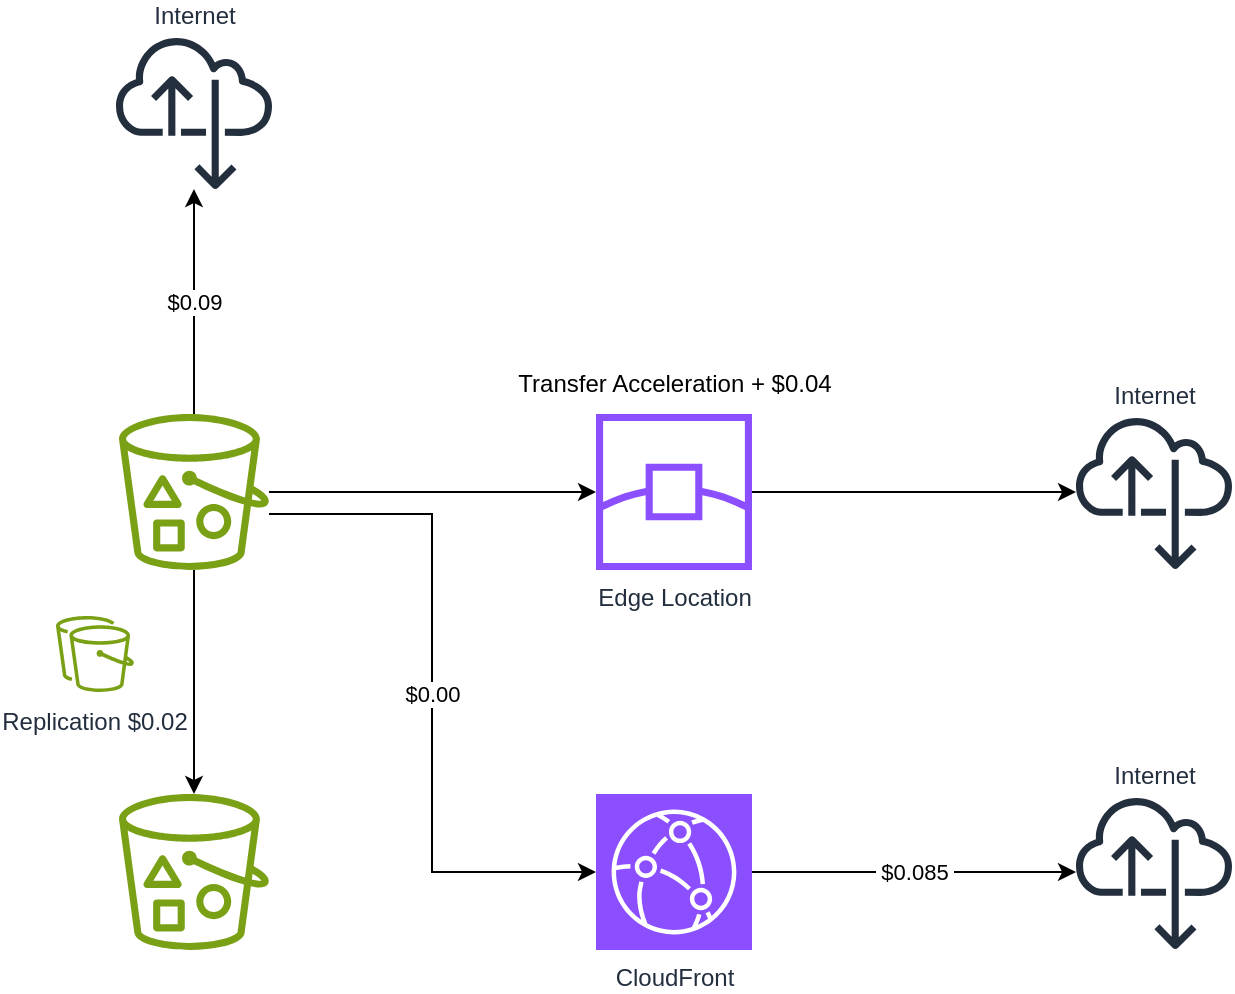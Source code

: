 <mxfile version="26.0.4">
  <diagram name="Page-1" id="vC1aKDpkfvR0Y0MHf-IM">
    <mxGraphModel dx="1207" dy="1198" grid="1" gridSize="10" guides="1" tooltips="1" connect="1" arrows="1" fold="1" page="1" pageScale="1" pageWidth="850" pageHeight="1100" math="0" shadow="0">
      <root>
        <mxCell id="0" />
        <mxCell id="1" parent="0" />
        <mxCell id="OmRJ6CWjSWNvEbHrnKfJ-1" value="" style="sketch=0;outlineConnect=0;fontColor=#232F3E;gradientColor=none;fillColor=#7AA116;strokeColor=none;dashed=0;verticalLabelPosition=bottom;verticalAlign=top;align=center;html=1;fontSize=12;fontStyle=0;aspect=fixed;pointerEvents=1;shape=mxgraph.aws4.bucket_with_objects;" vertex="1" parent="1">
          <mxGeometry x="251.5" y="560" width="75" height="78" as="geometry" />
        </mxCell>
        <mxCell id="OmRJ6CWjSWNvEbHrnKfJ-6" value="$0.09" style="edgeStyle=orthogonalEdgeStyle;rounded=0;orthogonalLoop=1;jettySize=auto;html=1;" edge="1" parent="1" source="OmRJ6CWjSWNvEbHrnKfJ-2" target="OmRJ6CWjSWNvEbHrnKfJ-3">
          <mxGeometry relative="1" as="geometry" />
        </mxCell>
        <mxCell id="OmRJ6CWjSWNvEbHrnKfJ-11" style="edgeStyle=orthogonalEdgeStyle;rounded=0;orthogonalLoop=1;jettySize=auto;html=1;" edge="1" parent="1" source="OmRJ6CWjSWNvEbHrnKfJ-2" target="OmRJ6CWjSWNvEbHrnKfJ-5">
          <mxGeometry relative="1" as="geometry" />
        </mxCell>
        <mxCell id="OmRJ6CWjSWNvEbHrnKfJ-12" style="edgeStyle=orthogonalEdgeStyle;rounded=0;orthogonalLoop=1;jettySize=auto;html=1;" edge="1" parent="1" source="OmRJ6CWjSWNvEbHrnKfJ-2" target="OmRJ6CWjSWNvEbHrnKfJ-1">
          <mxGeometry relative="1" as="geometry" />
        </mxCell>
        <mxCell id="OmRJ6CWjSWNvEbHrnKfJ-2" value="" style="sketch=0;outlineConnect=0;fontColor=#232F3E;gradientColor=none;fillColor=#7AA116;strokeColor=none;dashed=0;verticalLabelPosition=bottom;verticalAlign=top;align=center;html=1;fontSize=12;fontStyle=0;aspect=fixed;pointerEvents=1;shape=mxgraph.aws4.bucket_with_objects;" vertex="1" parent="1">
          <mxGeometry x="251.5" y="370" width="75" height="78" as="geometry" />
        </mxCell>
        <mxCell id="OmRJ6CWjSWNvEbHrnKfJ-3" value="Internet" style="sketch=0;outlineConnect=0;fontColor=#232F3E;gradientColor=none;fillColor=#232F3D;strokeColor=none;dashed=0;verticalLabelPosition=top;verticalAlign=bottom;align=center;html=1;fontSize=12;fontStyle=0;aspect=fixed;pointerEvents=1;shape=mxgraph.aws4.internet_alt22;labelPosition=center;" vertex="1" parent="1">
          <mxGeometry x="250" y="180" width="78" height="78" as="geometry" />
        </mxCell>
        <mxCell id="OmRJ6CWjSWNvEbHrnKfJ-9" value="&amp;nbsp;$0.085&amp;nbsp;" style="edgeStyle=orthogonalEdgeStyle;rounded=0;orthogonalLoop=1;jettySize=auto;html=1;" edge="1" parent="1" source="OmRJ6CWjSWNvEbHrnKfJ-4" target="OmRJ6CWjSWNvEbHrnKfJ-8">
          <mxGeometry relative="1" as="geometry" />
        </mxCell>
        <mxCell id="OmRJ6CWjSWNvEbHrnKfJ-4" value="CloudFront" style="sketch=0;points=[[0,0,0],[0.25,0,0],[0.5,0,0],[0.75,0,0],[1,0,0],[0,1,0],[0.25,1,0],[0.5,1,0],[0.75,1,0],[1,1,0],[0,0.25,0],[0,0.5,0],[0,0.75,0],[1,0.25,0],[1,0.5,0],[1,0.75,0]];outlineConnect=0;fontColor=#232F3E;fillColor=#8C4FFF;strokeColor=#ffffff;dashed=0;verticalLabelPosition=bottom;verticalAlign=top;align=center;html=1;fontSize=12;fontStyle=0;aspect=fixed;shape=mxgraph.aws4.resourceIcon;resIcon=mxgraph.aws4.cloudfront;" vertex="1" parent="1">
          <mxGeometry x="490" y="560" width="78" height="78" as="geometry" />
        </mxCell>
        <mxCell id="OmRJ6CWjSWNvEbHrnKfJ-10" style="edgeStyle=orthogonalEdgeStyle;rounded=0;orthogonalLoop=1;jettySize=auto;html=1;" edge="1" parent="1" source="OmRJ6CWjSWNvEbHrnKfJ-5" target="OmRJ6CWjSWNvEbHrnKfJ-7">
          <mxGeometry relative="1" as="geometry" />
        </mxCell>
        <mxCell id="OmRJ6CWjSWNvEbHrnKfJ-5" value="Edge Location" style="sketch=0;outlineConnect=0;fontColor=#232F3E;gradientColor=none;fillColor=#8C4FFF;strokeColor=none;dashed=0;verticalLabelPosition=bottom;verticalAlign=top;align=center;html=1;fontSize=12;fontStyle=0;aspect=fixed;pointerEvents=1;shape=mxgraph.aws4.edge_location;" vertex="1" parent="1">
          <mxGeometry x="490" y="370" width="78" height="78" as="geometry" />
        </mxCell>
        <mxCell id="OmRJ6CWjSWNvEbHrnKfJ-7" value="Internet" style="sketch=0;outlineConnect=0;fontColor=#232F3E;gradientColor=none;fillColor=#232F3D;strokeColor=none;dashed=0;verticalLabelPosition=top;verticalAlign=bottom;align=center;html=1;fontSize=12;fontStyle=0;aspect=fixed;pointerEvents=1;shape=mxgraph.aws4.internet_alt22;labelPosition=center;" vertex="1" parent="1">
          <mxGeometry x="730" y="370" width="78" height="78" as="geometry" />
        </mxCell>
        <mxCell id="OmRJ6CWjSWNvEbHrnKfJ-8" value="Internet" style="sketch=0;outlineConnect=0;fontColor=#232F3E;gradientColor=none;fillColor=#232F3D;strokeColor=none;dashed=0;verticalLabelPosition=top;verticalAlign=bottom;align=center;html=1;fontSize=12;fontStyle=0;aspect=fixed;pointerEvents=1;shape=mxgraph.aws4.internet_alt22;labelPosition=center;" vertex="1" parent="1">
          <mxGeometry x="730" y="560" width="78" height="78" as="geometry" />
        </mxCell>
        <mxCell id="OmRJ6CWjSWNvEbHrnKfJ-13" value="$0.00" style="edgeStyle=orthogonalEdgeStyle;rounded=0;orthogonalLoop=1;jettySize=auto;html=1;entryX=0;entryY=0.5;entryDx=0;entryDy=0;entryPerimeter=0;" edge="1" parent="1" source="OmRJ6CWjSWNvEbHrnKfJ-2" target="OmRJ6CWjSWNvEbHrnKfJ-4">
          <mxGeometry relative="1" as="geometry">
            <Array as="points">
              <mxPoint x="408" y="420" />
              <mxPoint x="408" y="599" />
            </Array>
          </mxGeometry>
        </mxCell>
        <mxCell id="OmRJ6CWjSWNvEbHrnKfJ-14" value="Replication $0.02" style="sketch=0;outlineConnect=0;fontColor=#232F3E;gradientColor=none;fillColor=#7AA116;strokeColor=none;dashed=0;verticalLabelPosition=bottom;verticalAlign=top;align=center;html=1;fontSize=12;fontStyle=0;aspect=fixed;pointerEvents=1;shape=mxgraph.aws4.replication;" vertex="1" parent="1">
          <mxGeometry x="220" y="470" width="38.97" height="40" as="geometry" />
        </mxCell>
        <mxCell id="OmRJ6CWjSWNvEbHrnKfJ-15" value="Transfer Acceleration + $0.04" style="text;html=1;align=center;verticalAlign=middle;resizable=0;points=[];autosize=1;strokeColor=none;fillColor=none;" vertex="1" parent="1">
          <mxGeometry x="439" y="340" width="180" height="30" as="geometry" />
        </mxCell>
      </root>
    </mxGraphModel>
  </diagram>
</mxfile>
